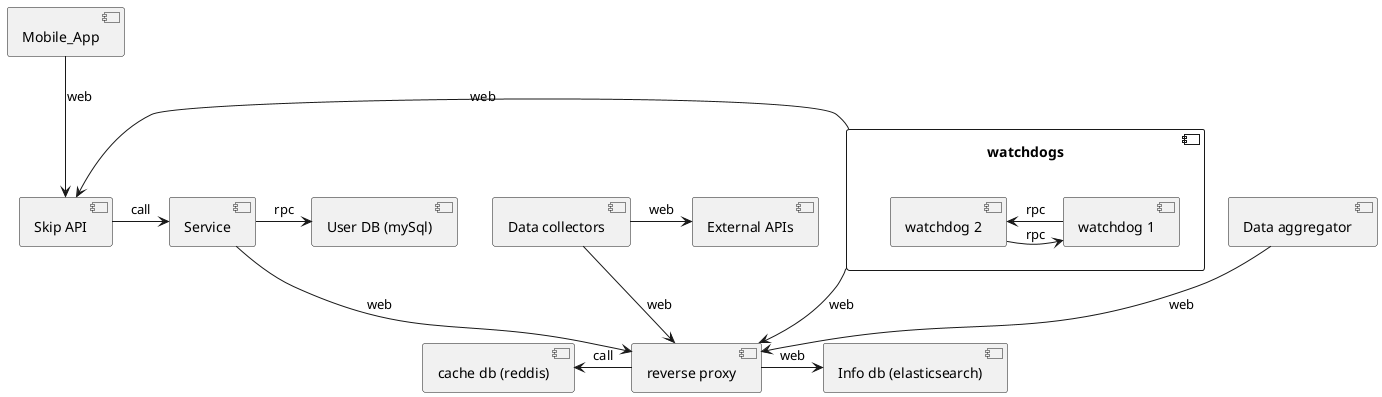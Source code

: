 
@startuml
component Mobile_App as APP {
   }
   component "reverse proxy" as PX

   component "Skip API" as API
   APP --> API : web


   component "Service" as SERV1
   API -> SERV1: call


   component "User DB (mySql)" as DB1
   SERV1 -> DB1 : rpc

   component "Info db (elasticsearch)" as DB2
   SERV1 --> PX : web

   component "cache db (reddis)" as DB3



   DB3 <- PX : call
   PX -> DB2 : web

   component "Data aggregator" as DT







component "Data aggregator" as DT

component "Data collectors" as DC{

}

component "External APIs" as APIS

component "watchdogs" as WS {
component "watchdog 1" as W1
component "watchdog 2" as W2

}

W1 -> W2: rpc
W2 -> W1: rpc

DC -> APIS: web
DC --> PX : web
DT --> PX : web




WS -> API : web
WS --> PX : web
@enduml

